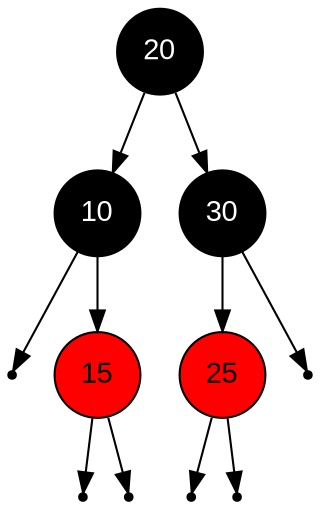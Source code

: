 digraph RedBlackTree {
    node [shape=circle, style=filled, fontname="Arial"];
    "0x1de554eba90" [label="20", fillcolor=black, fontcolor=white];
    "0x1de554eba90" -> "0x1de554cf0e0";
    "0x1de554cf0e0" [label="10", fillcolor=black, fontcolor=white];
    nil0 [shape=point];
    "0x1de554cf0e0" -> nil0;
    "0x1de554cf0e0" -> "0x1de554ebb50";
    "0x1de554ebb50" [label="15", fillcolor=red, fontcolor=black];
    nil1 [shape=point];
    "0x1de554ebb50" -> nil1;
    nil1000 [shape=point];
    "0x1de554ebb50" -> nil1000;
    "0x1de554eba90" -> "0x1de554eba60";
    "0x1de554eba60" [label="30", fillcolor=black, fontcolor=white];
    "0x1de554eba60" -> "0x1de554eb5b0";
    "0x1de554eb5b0" [label="25", fillcolor=red, fontcolor=black];
    nil2 [shape=point];
    "0x1de554eb5b0" -> nil2;
    nil1001 [shape=point];
    "0x1de554eb5b0" -> nil1001;
    nil1002 [shape=point];
    "0x1de554eba60" -> nil1002;
}
